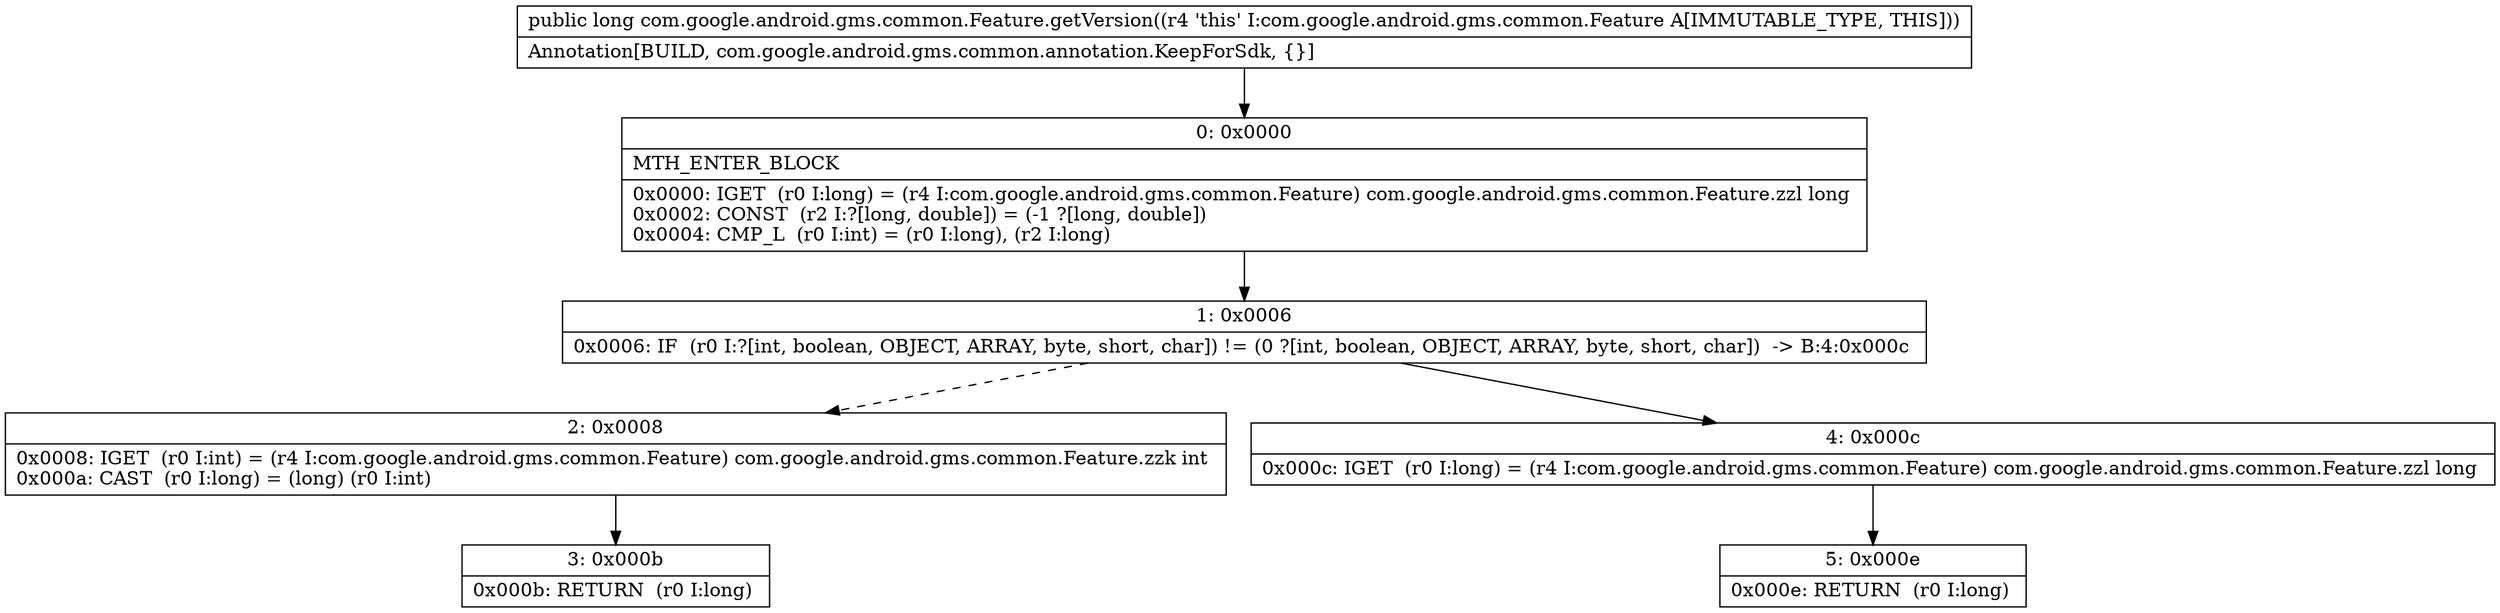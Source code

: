digraph "CFG forcom.google.android.gms.common.Feature.getVersion()J" {
Node_0 [shape=record,label="{0\:\ 0x0000|MTH_ENTER_BLOCK\l|0x0000: IGET  (r0 I:long) = (r4 I:com.google.android.gms.common.Feature) com.google.android.gms.common.Feature.zzl long \l0x0002: CONST  (r2 I:?[long, double]) = (\-1 ?[long, double]) \l0x0004: CMP_L  (r0 I:int) = (r0 I:long), (r2 I:long) \l}"];
Node_1 [shape=record,label="{1\:\ 0x0006|0x0006: IF  (r0 I:?[int, boolean, OBJECT, ARRAY, byte, short, char]) != (0 ?[int, boolean, OBJECT, ARRAY, byte, short, char])  \-\> B:4:0x000c \l}"];
Node_2 [shape=record,label="{2\:\ 0x0008|0x0008: IGET  (r0 I:int) = (r4 I:com.google.android.gms.common.Feature) com.google.android.gms.common.Feature.zzk int \l0x000a: CAST  (r0 I:long) = (long) (r0 I:int) \l}"];
Node_3 [shape=record,label="{3\:\ 0x000b|0x000b: RETURN  (r0 I:long) \l}"];
Node_4 [shape=record,label="{4\:\ 0x000c|0x000c: IGET  (r0 I:long) = (r4 I:com.google.android.gms.common.Feature) com.google.android.gms.common.Feature.zzl long \l}"];
Node_5 [shape=record,label="{5\:\ 0x000e|0x000e: RETURN  (r0 I:long) \l}"];
MethodNode[shape=record,label="{public long com.google.android.gms.common.Feature.getVersion((r4 'this' I:com.google.android.gms.common.Feature A[IMMUTABLE_TYPE, THIS]))  | Annotation[BUILD, com.google.android.gms.common.annotation.KeepForSdk, \{\}]\l}"];
MethodNode -> Node_0;
Node_0 -> Node_1;
Node_1 -> Node_2[style=dashed];
Node_1 -> Node_4;
Node_2 -> Node_3;
Node_4 -> Node_5;
}

